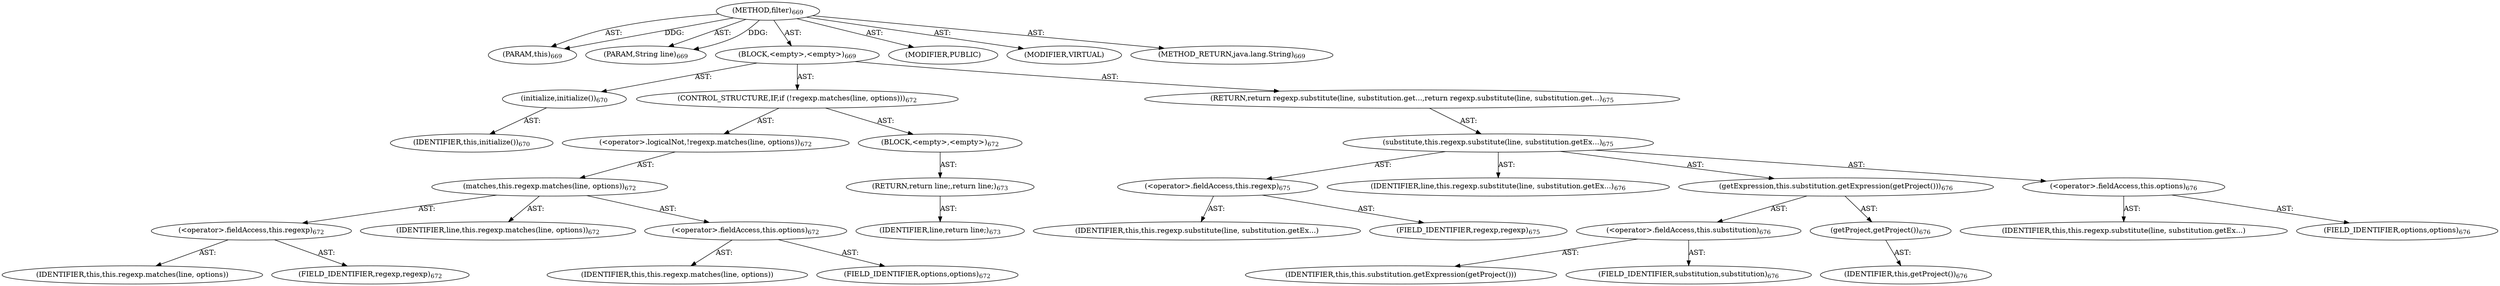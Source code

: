 digraph "filter" {  
"111669149739" [label = <(METHOD,filter)<SUB>669</SUB>> ]
"115964117012" [label = <(PARAM,this)<SUB>669</SUB>> ]
"115964117081" [label = <(PARAM,String line)<SUB>669</SUB>> ]
"25769803864" [label = <(BLOCK,&lt;empty&gt;,&lt;empty&gt;)<SUB>669</SUB>> ]
"30064771406" [label = <(initialize,initialize())<SUB>670</SUB>> ]
"68719476758" [label = <(IDENTIFIER,this,initialize())<SUB>670</SUB>> ]
"47244640299" [label = <(CONTROL_STRUCTURE,IF,if (!regexp.matches(line, options)))<SUB>672</SUB>> ]
"30064771407" [label = <(&lt;operator&gt;.logicalNot,!regexp.matches(line, options))<SUB>672</SUB>> ]
"30064771408" [label = <(matches,this.regexp.matches(line, options))<SUB>672</SUB>> ]
"30064771409" [label = <(&lt;operator&gt;.fieldAccess,this.regexp)<SUB>672</SUB>> ]
"68719477008" [label = <(IDENTIFIER,this,this.regexp.matches(line, options))> ]
"55834574965" [label = <(FIELD_IDENTIFIER,regexp,regexp)<SUB>672</SUB>> ]
"68719477009" [label = <(IDENTIFIER,line,this.regexp.matches(line, options))<SUB>672</SUB>> ]
"30064771410" [label = <(&lt;operator&gt;.fieldAccess,this.options)<SUB>672</SUB>> ]
"68719477010" [label = <(IDENTIFIER,this,this.regexp.matches(line, options))> ]
"55834574966" [label = <(FIELD_IDENTIFIER,options,options)<SUB>672</SUB>> ]
"25769803865" [label = <(BLOCK,&lt;empty&gt;,&lt;empty&gt;)<SUB>672</SUB>> ]
"146028888081" [label = <(RETURN,return line;,return line;)<SUB>673</SUB>> ]
"68719477011" [label = <(IDENTIFIER,line,return line;)<SUB>673</SUB>> ]
"146028888082" [label = <(RETURN,return regexp.substitute(line, substitution.get...,return regexp.substitute(line, substitution.get...)<SUB>675</SUB>> ]
"30064771411" [label = <(substitute,this.regexp.substitute(line, substitution.getEx...)<SUB>675</SUB>> ]
"30064771412" [label = <(&lt;operator&gt;.fieldAccess,this.regexp)<SUB>675</SUB>> ]
"68719477012" [label = <(IDENTIFIER,this,this.regexp.substitute(line, substitution.getEx...)> ]
"55834574967" [label = <(FIELD_IDENTIFIER,regexp,regexp)<SUB>675</SUB>> ]
"68719477013" [label = <(IDENTIFIER,line,this.regexp.substitute(line, substitution.getEx...)<SUB>676</SUB>> ]
"30064771413" [label = <(getExpression,this.substitution.getExpression(getProject()))<SUB>676</SUB>> ]
"30064771414" [label = <(&lt;operator&gt;.fieldAccess,this.substitution)<SUB>676</SUB>> ]
"68719477014" [label = <(IDENTIFIER,this,this.substitution.getExpression(getProject()))> ]
"55834574968" [label = <(FIELD_IDENTIFIER,substitution,substitution)<SUB>676</SUB>> ]
"30064771415" [label = <(getProject,getProject())<SUB>676</SUB>> ]
"68719476759" [label = <(IDENTIFIER,this,getProject())<SUB>676</SUB>> ]
"30064771416" [label = <(&lt;operator&gt;.fieldAccess,this.options)<SUB>676</SUB>> ]
"68719477015" [label = <(IDENTIFIER,this,this.regexp.substitute(line, substitution.getEx...)> ]
"55834574969" [label = <(FIELD_IDENTIFIER,options,options)<SUB>676</SUB>> ]
"133143986293" [label = <(MODIFIER,PUBLIC)> ]
"133143986294" [label = <(MODIFIER,VIRTUAL)> ]
"128849018923" [label = <(METHOD_RETURN,java.lang.String)<SUB>669</SUB>> ]
  "111669149739" -> "115964117012"  [ label = "AST: "] 
  "111669149739" -> "115964117081"  [ label = "AST: "] 
  "111669149739" -> "25769803864"  [ label = "AST: "] 
  "111669149739" -> "133143986293"  [ label = "AST: "] 
  "111669149739" -> "133143986294"  [ label = "AST: "] 
  "111669149739" -> "128849018923"  [ label = "AST: "] 
  "25769803864" -> "30064771406"  [ label = "AST: "] 
  "25769803864" -> "47244640299"  [ label = "AST: "] 
  "25769803864" -> "146028888082"  [ label = "AST: "] 
  "30064771406" -> "68719476758"  [ label = "AST: "] 
  "47244640299" -> "30064771407"  [ label = "AST: "] 
  "47244640299" -> "25769803865"  [ label = "AST: "] 
  "30064771407" -> "30064771408"  [ label = "AST: "] 
  "30064771408" -> "30064771409"  [ label = "AST: "] 
  "30064771408" -> "68719477009"  [ label = "AST: "] 
  "30064771408" -> "30064771410"  [ label = "AST: "] 
  "30064771409" -> "68719477008"  [ label = "AST: "] 
  "30064771409" -> "55834574965"  [ label = "AST: "] 
  "30064771410" -> "68719477010"  [ label = "AST: "] 
  "30064771410" -> "55834574966"  [ label = "AST: "] 
  "25769803865" -> "146028888081"  [ label = "AST: "] 
  "146028888081" -> "68719477011"  [ label = "AST: "] 
  "146028888082" -> "30064771411"  [ label = "AST: "] 
  "30064771411" -> "30064771412"  [ label = "AST: "] 
  "30064771411" -> "68719477013"  [ label = "AST: "] 
  "30064771411" -> "30064771413"  [ label = "AST: "] 
  "30064771411" -> "30064771416"  [ label = "AST: "] 
  "30064771412" -> "68719477012"  [ label = "AST: "] 
  "30064771412" -> "55834574967"  [ label = "AST: "] 
  "30064771413" -> "30064771414"  [ label = "AST: "] 
  "30064771413" -> "30064771415"  [ label = "AST: "] 
  "30064771414" -> "68719477014"  [ label = "AST: "] 
  "30064771414" -> "55834574968"  [ label = "AST: "] 
  "30064771415" -> "68719476759"  [ label = "AST: "] 
  "30064771416" -> "68719477015"  [ label = "AST: "] 
  "30064771416" -> "55834574969"  [ label = "AST: "] 
  "111669149739" -> "115964117012"  [ label = "DDG: "] 
  "111669149739" -> "115964117081"  [ label = "DDG: "] 
}
